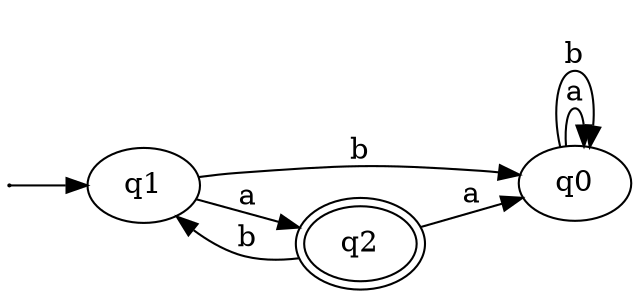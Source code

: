 digraph G {
    rankdir = LR;
    size = "5,7";
    1 -> q1;
    1 [label="",width=0.00001,height=0.00001];
    q0;
    q1;
    q2 [peripheries=2];
    q0 -> q0 [label = "a"];
    q0 -> q0 [label = "b"];
    q1 -> q2 [label = "a"];
    q1 -> q0 [label = "b"];
    q2 -> q0 [label = "a"];
    q2 -> q1 [label = "b"];
}

